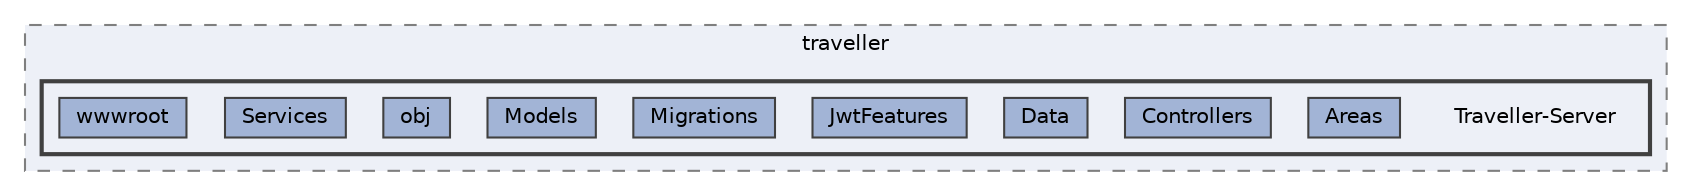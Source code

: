 digraph "E:/Users/venel/Desktop/TravellerV2/traveller/Traveller-Server"
{
 // LATEX_PDF_SIZE
  bgcolor="transparent";
  edge [fontname=Helvetica,fontsize=10,labelfontname=Helvetica,labelfontsize=10];
  node [fontname=Helvetica,fontsize=10,shape=box,height=0.2,width=0.4];
  compound=true
  subgraph clusterdir_5fccb7364018c911b78207ecf019a1d4 {
    graph [ bgcolor="#edf0f7", pencolor="grey50", label="traveller", fontname=Helvetica,fontsize=10 style="filled,dashed", URL="dir_5fccb7364018c911b78207ecf019a1d4.html",tooltip=""]
  subgraph clusterdir_ed192440a2dd0f1688028b93feb9c1fd {
    graph [ bgcolor="#edf0f7", pencolor="grey25", label="", fontname=Helvetica,fontsize=10 style="filled,bold", URL="dir_ed192440a2dd0f1688028b93feb9c1fd.html",tooltip=""]
    dir_ed192440a2dd0f1688028b93feb9c1fd [shape=plaintext, label="Traveller-Server"];
  dir_9e2a531b85666674857ded765c694144 [label="Areas", fillcolor="#a2b4d6", color="grey25", style="filled", URL="dir_9e2a531b85666674857ded765c694144.html",tooltip=""];
  dir_f3bd1644b7d21c59fff7ebecc90954c7 [label="Controllers", fillcolor="#a2b4d6", color="grey25", style="filled", URL="dir_f3bd1644b7d21c59fff7ebecc90954c7.html",tooltip=""];
  dir_aabc796c28688958e4f29a6e70d3d672 [label="Data", fillcolor="#a2b4d6", color="grey25", style="filled", URL="dir_aabc796c28688958e4f29a6e70d3d672.html",tooltip=""];
  dir_51623700265eeefcc95a91df9bcb11a7 [label="JwtFeatures", fillcolor="#a2b4d6", color="grey25", style="filled", URL="dir_51623700265eeefcc95a91df9bcb11a7.html",tooltip=""];
  dir_ad521d0726880f63abfcf257049e7efc [label="Migrations", fillcolor="#a2b4d6", color="grey25", style="filled", URL="dir_ad521d0726880f63abfcf257049e7efc.html",tooltip=""];
  dir_9a72a53d185d6de234182ebe7213694d [label="Models", fillcolor="#a2b4d6", color="grey25", style="filled", URL="dir_9a72a53d185d6de234182ebe7213694d.html",tooltip=""];
  dir_12ed1ddc4eb0e33757d4ac18a9b11b1b [label="obj", fillcolor="#a2b4d6", color="grey25", style="filled", URL="dir_12ed1ddc4eb0e33757d4ac18a9b11b1b.html",tooltip=""];
  dir_e522157bd9687f8c5d7f8a6f42d8043e [label="Services", fillcolor="#a2b4d6", color="grey25", style="filled", URL="dir_e522157bd9687f8c5d7f8a6f42d8043e.html",tooltip=""];
  dir_21937881691b9bfc16ace5f8b68bc79c [label="wwwroot", fillcolor="#a2b4d6", color="grey25", style="filled", URL="dir_21937881691b9bfc16ace5f8b68bc79c.html",tooltip=""];
  }
  }
}
